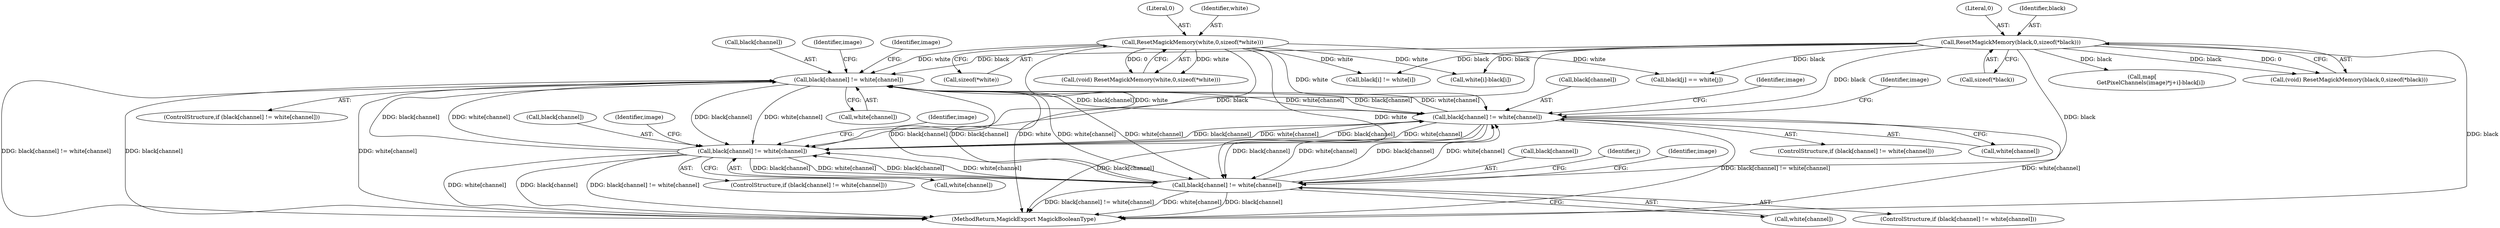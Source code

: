digraph "0_ImageMagick_76401e172ea3a55182be2b8e2aca4d07270f6da6_0@array" {
"1000613" [label="(Call,black[channel] != white[channel])"];
"1000659" [label="(Call,black[channel] != white[channel])"];
"1000613" [label="(Call,black[channel] != white[channel])"];
"1000462" [label="(Call,ResetMagickMemory(black,0,sizeof(*black)))"];
"1000705" [label="(Call,black[channel] != white[channel])"];
"1000751" [label="(Call,black[channel] != white[channel])"];
"1000470" [label="(Call,ResetMagickMemory(white,0,sizeof(*white)))"];
"1000624" [label="(Identifier,image)"];
"1000465" [label="(Call,sizeof(*black))"];
"1000694" [label="(Identifier,image)"];
"1000706" [label="(Call,black[channel])"];
"1000510" [label="(Call,black[i] != white[i])"];
"1000468" [label="(Call,(void) ResetMagickMemory(white,0,sizeof(*white)))"];
"1000705" [label="(Call,black[channel] != white[channel])"];
"1000750" [label="(ControlStructure,if (black[channel] != white[channel]))"];
"1000613" [label="(Call,black[channel] != white[channel])"];
"1000545" [label="(Call,map[\n          GetPixelChannels(image)*j+i]-black[i])"];
"1000704" [label="(ControlStructure,if (black[channel] != white[channel]))"];
"1000462" [label="(Call,ResetMagickMemory(black,0,sizeof(*black)))"];
"1000752" [label="(Call,black[channel])"];
"1000660" [label="(Call,black[channel])"];
"1000472" [label="(Literal,0)"];
"1000614" [label="(Call,black[channel])"];
"1000464" [label="(Literal,0)"];
"1000596" [label="(Identifier,j)"];
"1000658" [label="(ControlStructure,if (black[channel] != white[channel]))"];
"1000471" [label="(Identifier,white)"];
"1000670" [label="(Identifier,image)"];
"1000755" [label="(Call,white[channel])"];
"1000557" [label="(Call,white[i]-black[i])"];
"1000648" [label="(Identifier,image)"];
"1000663" [label="(Call,white[channel])"];
"1000470" [label="(Call,ResetMagickMemory(white,0,sizeof(*white)))"];
"1000716" [label="(Identifier,image)"];
"1000473" [label="(Call,sizeof(*white))"];
"1000659" [label="(Call,black[channel] != white[channel])"];
"1000968" [label="(MethodReturn,MagickExport MagickBooleanType)"];
"1000751" [label="(Call,black[channel] != white[channel])"];
"1000463" [label="(Identifier,black)"];
"1000617" [label="(Call,white[channel])"];
"1000892" [label="(Call,black[j] == white[j])"];
"1000460" [label="(Call,(void) ResetMagickMemory(black,0,sizeof(*black)))"];
"1000612" [label="(ControlStructure,if (black[channel] != white[channel]))"];
"1000740" [label="(Identifier,image)"];
"1000709" [label="(Call,white[channel])"];
"1000762" [label="(Identifier,image)"];
"1000613" -> "1000612"  [label="AST: "];
"1000613" -> "1000617"  [label="CFG: "];
"1000614" -> "1000613"  [label="AST: "];
"1000617" -> "1000613"  [label="AST: "];
"1000624" -> "1000613"  [label="CFG: "];
"1000648" -> "1000613"  [label="CFG: "];
"1000613" -> "1000968"  [label="DDG: black[channel]"];
"1000613" -> "1000968"  [label="DDG: white[channel]"];
"1000613" -> "1000968"  [label="DDG: black[channel] != white[channel]"];
"1000659" -> "1000613"  [label="DDG: black[channel]"];
"1000659" -> "1000613"  [label="DDG: white[channel]"];
"1000462" -> "1000613"  [label="DDG: black"];
"1000705" -> "1000613"  [label="DDG: black[channel]"];
"1000705" -> "1000613"  [label="DDG: white[channel]"];
"1000751" -> "1000613"  [label="DDG: black[channel]"];
"1000751" -> "1000613"  [label="DDG: white[channel]"];
"1000470" -> "1000613"  [label="DDG: white"];
"1000613" -> "1000659"  [label="DDG: black[channel]"];
"1000613" -> "1000659"  [label="DDG: white[channel]"];
"1000613" -> "1000705"  [label="DDG: black[channel]"];
"1000613" -> "1000705"  [label="DDG: white[channel]"];
"1000613" -> "1000751"  [label="DDG: black[channel]"];
"1000613" -> "1000751"  [label="DDG: white[channel]"];
"1000659" -> "1000658"  [label="AST: "];
"1000659" -> "1000663"  [label="CFG: "];
"1000660" -> "1000659"  [label="AST: "];
"1000663" -> "1000659"  [label="AST: "];
"1000670" -> "1000659"  [label="CFG: "];
"1000694" -> "1000659"  [label="CFG: "];
"1000659" -> "1000968"  [label="DDG: white[channel]"];
"1000659" -> "1000968"  [label="DDG: black[channel]"];
"1000659" -> "1000968"  [label="DDG: black[channel] != white[channel]"];
"1000462" -> "1000659"  [label="DDG: black"];
"1000705" -> "1000659"  [label="DDG: black[channel]"];
"1000705" -> "1000659"  [label="DDG: white[channel]"];
"1000751" -> "1000659"  [label="DDG: black[channel]"];
"1000751" -> "1000659"  [label="DDG: white[channel]"];
"1000470" -> "1000659"  [label="DDG: white"];
"1000659" -> "1000705"  [label="DDG: black[channel]"];
"1000659" -> "1000705"  [label="DDG: white[channel]"];
"1000659" -> "1000751"  [label="DDG: black[channel]"];
"1000659" -> "1000751"  [label="DDG: white[channel]"];
"1000462" -> "1000460"  [label="AST: "];
"1000462" -> "1000465"  [label="CFG: "];
"1000463" -> "1000462"  [label="AST: "];
"1000464" -> "1000462"  [label="AST: "];
"1000465" -> "1000462"  [label="AST: "];
"1000460" -> "1000462"  [label="CFG: "];
"1000462" -> "1000968"  [label="DDG: black"];
"1000462" -> "1000460"  [label="DDG: black"];
"1000462" -> "1000460"  [label="DDG: 0"];
"1000462" -> "1000510"  [label="DDG: black"];
"1000462" -> "1000545"  [label="DDG: black"];
"1000462" -> "1000557"  [label="DDG: black"];
"1000462" -> "1000705"  [label="DDG: black"];
"1000462" -> "1000751"  [label="DDG: black"];
"1000462" -> "1000892"  [label="DDG: black"];
"1000705" -> "1000704"  [label="AST: "];
"1000705" -> "1000709"  [label="CFG: "];
"1000706" -> "1000705"  [label="AST: "];
"1000709" -> "1000705"  [label="AST: "];
"1000716" -> "1000705"  [label="CFG: "];
"1000740" -> "1000705"  [label="CFG: "];
"1000705" -> "1000968"  [label="DDG: white[channel]"];
"1000705" -> "1000968"  [label="DDG: black[channel]"];
"1000705" -> "1000968"  [label="DDG: black[channel] != white[channel]"];
"1000751" -> "1000705"  [label="DDG: black[channel]"];
"1000751" -> "1000705"  [label="DDG: white[channel]"];
"1000470" -> "1000705"  [label="DDG: white"];
"1000705" -> "1000751"  [label="DDG: black[channel]"];
"1000705" -> "1000751"  [label="DDG: white[channel]"];
"1000751" -> "1000750"  [label="AST: "];
"1000751" -> "1000755"  [label="CFG: "];
"1000752" -> "1000751"  [label="AST: "];
"1000755" -> "1000751"  [label="AST: "];
"1000762" -> "1000751"  [label="CFG: "];
"1000596" -> "1000751"  [label="CFG: "];
"1000751" -> "1000968"  [label="DDG: black[channel] != white[channel]"];
"1000751" -> "1000968"  [label="DDG: white[channel]"];
"1000751" -> "1000968"  [label="DDG: black[channel]"];
"1000470" -> "1000751"  [label="DDG: white"];
"1000470" -> "1000468"  [label="AST: "];
"1000470" -> "1000473"  [label="CFG: "];
"1000471" -> "1000470"  [label="AST: "];
"1000472" -> "1000470"  [label="AST: "];
"1000473" -> "1000470"  [label="AST: "];
"1000468" -> "1000470"  [label="CFG: "];
"1000470" -> "1000968"  [label="DDG: white"];
"1000470" -> "1000468"  [label="DDG: white"];
"1000470" -> "1000468"  [label="DDG: 0"];
"1000470" -> "1000510"  [label="DDG: white"];
"1000470" -> "1000557"  [label="DDG: white"];
"1000470" -> "1000892"  [label="DDG: white"];
}
